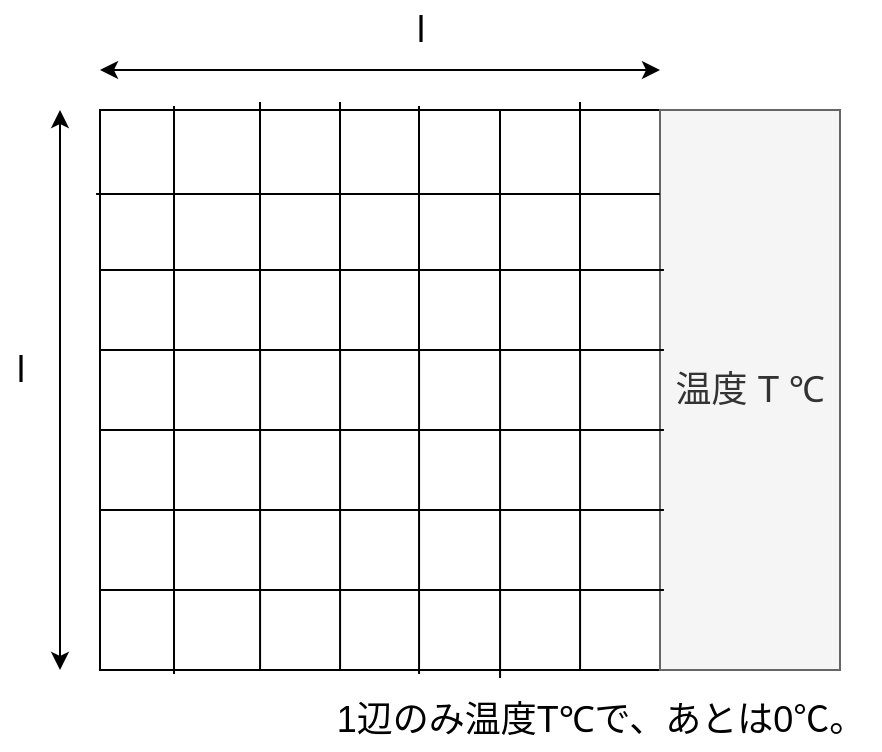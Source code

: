 <mxfile version="13.7.3" type="device"><diagram id="ZUAquCjrDv6gjbmjBCBg" name="Page-1"><mxGraphModel dx="946" dy="566" grid="1" gridSize="10" guides="1" tooltips="1" connect="1" arrows="1" fold="1" page="1" pageScale="1" pageWidth="850" pageHeight="1100" math="0" shadow="0"><root><mxCell id="0"/><mxCell id="1" parent="0"/><mxCell id="LM61ionONAZBKYMtcnCw-1" value="" style="whiteSpace=wrap;html=1;aspect=fixed;fontSize=18;" vertex="1" parent="1"><mxGeometry x="120" y="80" width="280" height="280" as="geometry"/></mxCell><mxCell id="LM61ionONAZBKYMtcnCw-2" value="温度 T ℃" style="rounded=0;whiteSpace=wrap;html=1;fillColor=#f5f5f5;strokeColor=#666666;fontColor=#333333;fontSize=18;" vertex="1" parent="1"><mxGeometry x="400" y="80" width="90" height="280" as="geometry"/></mxCell><mxCell id="LM61ionONAZBKYMtcnCw-3" value="" style="endArrow=classic;startArrow=classic;html=1;fontSize=18;" edge="1" parent="1"><mxGeometry width="50" height="50" relative="1" as="geometry"><mxPoint x="120" y="60" as="sourcePoint"/><mxPoint x="400" y="60" as="targetPoint"/></mxGeometry></mxCell><mxCell id="LM61ionONAZBKYMtcnCw-8" value="" style="endArrow=classic;startArrow=classic;html=1;fontSize=18;" edge="1" parent="1"><mxGeometry width="50" height="50" relative="1" as="geometry"><mxPoint x="100" y="360" as="sourcePoint"/><mxPoint x="100" y="80" as="targetPoint"/></mxGeometry></mxCell><mxCell id="LM61ionONAZBKYMtcnCw-9" value="l" style="text;html=1;align=center;verticalAlign=middle;resizable=0;points=[];autosize=1;fontSize=18;" vertex="1" parent="1"><mxGeometry x="270" y="25" width="20" height="30" as="geometry"/></mxCell><mxCell id="LM61ionONAZBKYMtcnCw-10" value="l" style="text;html=1;align=center;verticalAlign=middle;resizable=0;points=[];autosize=1;fontSize=18;" vertex="1" parent="1"><mxGeometry x="70" y="195" width="20" height="30" as="geometry"/></mxCell><mxCell id="LM61ionONAZBKYMtcnCw-13" value="1辺のみ温度T℃で、あとは0℃。" style="text;html=1;align=center;verticalAlign=middle;resizable=0;points=[];autosize=1;fontSize=18;" vertex="1" parent="1"><mxGeometry x="230" y="370" width="280" height="30" as="geometry"/></mxCell><mxCell id="LM61ionONAZBKYMtcnCw-14" value="" style="endArrow=none;html=1;fontSize=18;" edge="1" parent="1"><mxGeometry width="50" height="50" relative="1" as="geometry"><mxPoint x="157" y="362" as="sourcePoint"/><mxPoint x="157" y="78" as="targetPoint"/></mxGeometry></mxCell><mxCell id="LM61ionONAZBKYMtcnCw-15" value="" style="endArrow=none;html=1;fontSize=18;entryX=0.132;entryY=-0.007;entryDx=0;entryDy=0;entryPerimeter=0;" edge="1" parent="1"><mxGeometry width="50" height="50" relative="1" as="geometry"><mxPoint x="200.04" y="360" as="sourcePoint"/><mxPoint x="200.0" y="76.04" as="targetPoint"/></mxGeometry></mxCell><mxCell id="LM61ionONAZBKYMtcnCw-16" value="" style="endArrow=none;html=1;fontSize=18;entryX=0.132;entryY=-0.007;entryDx=0;entryDy=0;entryPerimeter=0;" edge="1" parent="1"><mxGeometry width="50" height="50" relative="1" as="geometry"><mxPoint x="240.04" y="360" as="sourcePoint"/><mxPoint x="240.0" y="76.04" as="targetPoint"/></mxGeometry></mxCell><mxCell id="LM61ionONAZBKYMtcnCw-17" value="" style="endArrow=none;html=1;fontSize=18;entryX=0.132;entryY=-0.007;entryDx=0;entryDy=0;entryPerimeter=0;" edge="1" parent="1"><mxGeometry width="50" height="50" relative="1" as="geometry"><mxPoint x="279.54" y="361.98" as="sourcePoint"/><mxPoint x="279.5" y="78.02" as="targetPoint"/></mxGeometry></mxCell><mxCell id="LM61ionONAZBKYMtcnCw-18" value="" style="endArrow=none;html=1;fontSize=18;entryX=0.132;entryY=-0.007;entryDx=0;entryDy=0;entryPerimeter=0;" edge="1" parent="1"><mxGeometry width="50" height="50" relative="1" as="geometry"><mxPoint x="320.04" y="363.96" as="sourcePoint"/><mxPoint x="320.0" y="80.0" as="targetPoint"/></mxGeometry></mxCell><mxCell id="LM61ionONAZBKYMtcnCw-19" value="" style="endArrow=none;html=1;fontSize=18;entryX=0.132;entryY=-0.007;entryDx=0;entryDy=0;entryPerimeter=0;" edge="1" parent="1"><mxGeometry width="50" height="50" relative="1" as="geometry"><mxPoint x="360.04" y="360" as="sourcePoint"/><mxPoint x="360" y="76.04" as="targetPoint"/></mxGeometry></mxCell><mxCell id="LM61ionONAZBKYMtcnCw-20" value="" style="endArrow=none;html=1;fontSize=18;exitX=-0.007;exitY=0.15;exitDx=0;exitDy=0;exitPerimeter=0;entryX=0;entryY=0.15;entryDx=0;entryDy=0;entryPerimeter=0;" edge="1" parent="1" source="LM61ionONAZBKYMtcnCw-1" target="LM61ionONAZBKYMtcnCw-2"><mxGeometry width="50" height="50" relative="1" as="geometry"><mxPoint x="430" y="310" as="sourcePoint"/><mxPoint x="480" y="260" as="targetPoint"/></mxGeometry></mxCell><mxCell id="LM61ionONAZBKYMtcnCw-21" value="" style="endArrow=none;html=1;fontSize=18;exitX=-0.007;exitY=0.15;exitDx=0;exitDy=0;exitPerimeter=0;entryX=0;entryY=0.15;entryDx=0;entryDy=0;entryPerimeter=0;" edge="1" parent="1"><mxGeometry width="50" height="50" relative="1" as="geometry"><mxPoint x="120.0" y="160" as="sourcePoint"/><mxPoint x="401.96" y="160" as="targetPoint"/></mxGeometry></mxCell><mxCell id="LM61ionONAZBKYMtcnCw-22" value="" style="endArrow=none;html=1;fontSize=18;exitX=-0.007;exitY=0.15;exitDx=0;exitDy=0;exitPerimeter=0;entryX=0;entryY=0.15;entryDx=0;entryDy=0;entryPerimeter=0;" edge="1" parent="1"><mxGeometry width="50" height="50" relative="1" as="geometry"><mxPoint x="120.0" y="200" as="sourcePoint"/><mxPoint x="401.96" y="200" as="targetPoint"/></mxGeometry></mxCell><mxCell id="LM61ionONAZBKYMtcnCw-23" value="" style="endArrow=none;html=1;fontSize=18;exitX=-0.007;exitY=0.15;exitDx=0;exitDy=0;exitPerimeter=0;entryX=0;entryY=0.15;entryDx=0;entryDy=0;entryPerimeter=0;" edge="1" parent="1"><mxGeometry width="50" height="50" relative="1" as="geometry"><mxPoint x="120" y="240" as="sourcePoint"/><mxPoint x="401.96" y="240" as="targetPoint"/></mxGeometry></mxCell><mxCell id="LM61ionONAZBKYMtcnCw-24" value="" style="endArrow=none;html=1;fontSize=18;exitX=-0.007;exitY=0.15;exitDx=0;exitDy=0;exitPerimeter=0;entryX=0;entryY=0.15;entryDx=0;entryDy=0;entryPerimeter=0;" edge="1" parent="1"><mxGeometry width="50" height="50" relative="1" as="geometry"><mxPoint x="120" y="280" as="sourcePoint"/><mxPoint x="401.96" y="280" as="targetPoint"/></mxGeometry></mxCell><mxCell id="LM61ionONAZBKYMtcnCw-25" value="" style="endArrow=none;html=1;fontSize=18;exitX=-0.007;exitY=0.15;exitDx=0;exitDy=0;exitPerimeter=0;entryX=0;entryY=0.15;entryDx=0;entryDy=0;entryPerimeter=0;" edge="1" parent="1"><mxGeometry width="50" height="50" relative="1" as="geometry"><mxPoint x="120" y="320" as="sourcePoint"/><mxPoint x="401.96" y="320" as="targetPoint"/></mxGeometry></mxCell></root></mxGraphModel></diagram></mxfile>